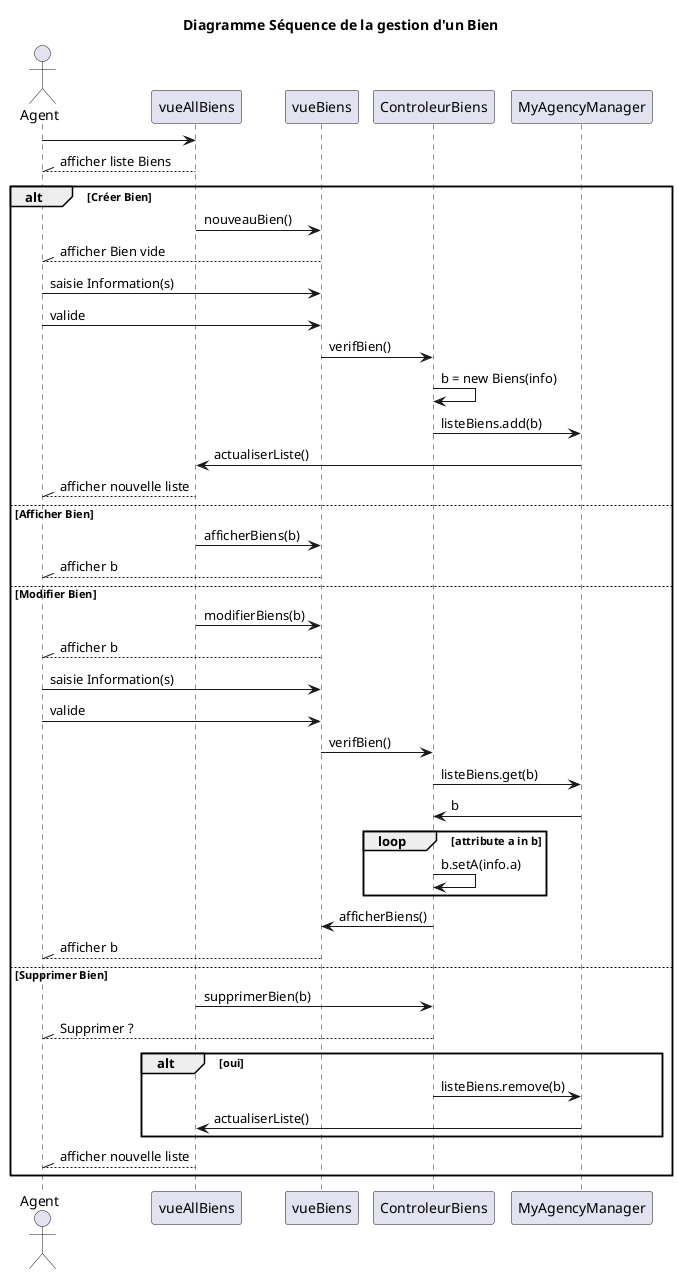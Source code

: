 @startuml

title Diagramme Séquence de la gestion d'un Bien

actor Agent as A


A -> vueAllBiens 
A //-- vueAllBiens :afficher liste Biens

alt Créer Bien
vueAllBiens -> vueBiens :nouveauBien()


A //-- vueBiens :afficher Bien vide

A -> vueBiens : saisie Information(s)
A -> vueBiens : valide

vueBiens -> ControleurBiens : verifBien()

ControleurBiens -> ControleurBiens : b = new Biens(info)
ControleurBiens -> MyAgencyManager : listeBiens.add(b)

MyAgencyManager -> vueAllBiens : actualiserListe()

A //-- vueAllBiens : afficher nouvelle liste


else Afficher Bien
vueAllBiens -> vueBiens : afficherBiens(b)
A //-- vueBiens :afficher b

else Modifier Bien

vueAllBiens -> vueBiens : modifierBiens(b)
A //-- vueBiens :afficher b

A -> vueBiens : saisie Information(s)
A -> vueBiens : valide

vueBiens -> ControleurBiens : verifBien()

ControleurBiens -> MyAgencyManager : listeBiens.get(b)
MyAgencyManager -> ControleurBiens : b

loop attribute a in b
ControleurBiens -> ControleurBiens :b.setA(info.a)
end

ControleurBiens -> vueBiens : afficherBiens()
A //-- vueBiens :afficher b

else Supprimer Bien
vueAllBiens -> ControleurBiens : supprimerBien(b)
A //-- ControleurBiens : Supprimer ?
alt oui
ControleurBiens -> MyAgencyManager : listeBiens.remove(b)
MyAgencyManager -> vueAllBiens : actualiserListe()

end
A //-- vueAllBiens : afficher nouvelle liste
end
@enduml